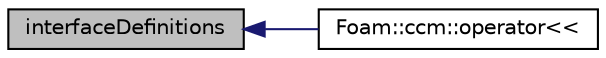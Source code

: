 digraph "interfaceDefinitions"
{
  bgcolor="transparent";
  edge [fontname="Helvetica",fontsize="10",labelfontname="Helvetica",labelfontsize="10"];
  node [fontname="Helvetica",fontsize="10",shape=record];
  rankdir="LR";
  Node1 [label="interfaceDefinitions",height=0.2,width=0.4,color="black", fillcolor="grey75", style="filled" fontcolor="black"];
  Node1 -> Node2 [dir="back",color="midnightblue",fontsize="10",style="solid",fontname="Helvetica"];
  Node2 [label="Foam::ccm::operator\<\<",height=0.2,width=0.4,color="black",URL="$namespaceFoam_1_1ccm.html#a047afba970daecb2e6d03547ce1d2f3e"];
}
